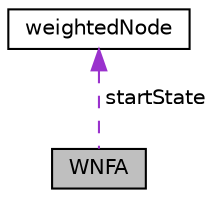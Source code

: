 digraph "WNFA"
{
 // LATEX_PDF_SIZE
  edge [fontname="Helvetica",fontsize="10",labelfontname="Helvetica",labelfontsize="10"];
  node [fontname="Helvetica",fontsize="10",shape=record];
  Node1 [label="WNFA",height=0.2,width=0.4,color="black", fillcolor="grey75", style="filled", fontcolor="black",tooltip=" "];
  Node2 -> Node1 [dir="back",color="darkorchid3",fontsize="10",style="dashed",label=" startState" ,fontname="Helvetica"];
  Node2 [label="weightedNode",height=0.2,width=0.4,color="black", fillcolor="white", style="filled",URL="$classweightedNode.html",tooltip=" "];
}

